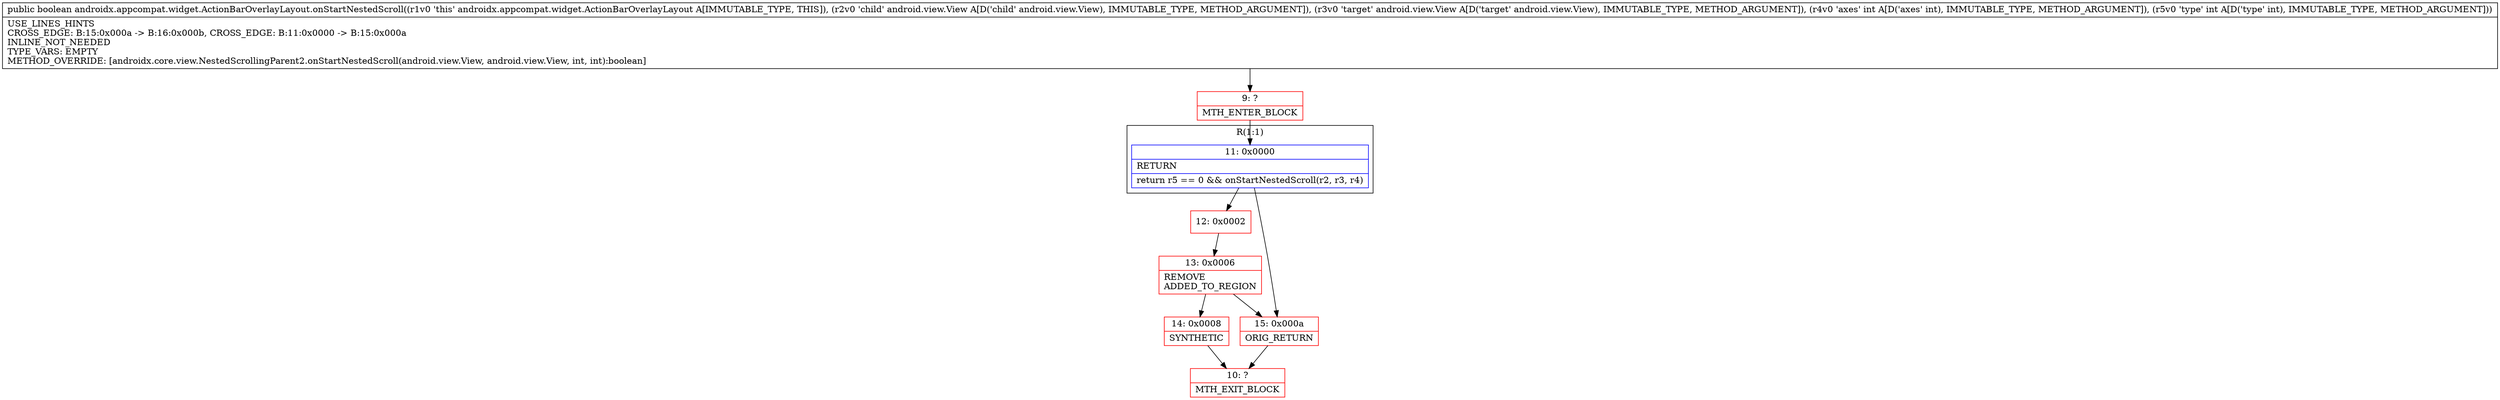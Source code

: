 digraph "CFG forandroidx.appcompat.widget.ActionBarOverlayLayout.onStartNestedScroll(Landroid\/view\/View;Landroid\/view\/View;II)Z" {
subgraph cluster_Region_789629911 {
label = "R(1:1)";
node [shape=record,color=blue];
Node_11 [shape=record,label="{11\:\ 0x0000|RETURN\l|return r5 == 0 && onStartNestedScroll(r2, r3, r4)\l}"];
}
Node_9 [shape=record,color=red,label="{9\:\ ?|MTH_ENTER_BLOCK\l}"];
Node_12 [shape=record,color=red,label="{12\:\ 0x0002}"];
Node_13 [shape=record,color=red,label="{13\:\ 0x0006|REMOVE\lADDED_TO_REGION\l}"];
Node_14 [shape=record,color=red,label="{14\:\ 0x0008|SYNTHETIC\l}"];
Node_10 [shape=record,color=red,label="{10\:\ ?|MTH_EXIT_BLOCK\l}"];
Node_15 [shape=record,color=red,label="{15\:\ 0x000a|ORIG_RETURN\l}"];
MethodNode[shape=record,label="{public boolean androidx.appcompat.widget.ActionBarOverlayLayout.onStartNestedScroll((r1v0 'this' androidx.appcompat.widget.ActionBarOverlayLayout A[IMMUTABLE_TYPE, THIS]), (r2v0 'child' android.view.View A[D('child' android.view.View), IMMUTABLE_TYPE, METHOD_ARGUMENT]), (r3v0 'target' android.view.View A[D('target' android.view.View), IMMUTABLE_TYPE, METHOD_ARGUMENT]), (r4v0 'axes' int A[D('axes' int), IMMUTABLE_TYPE, METHOD_ARGUMENT]), (r5v0 'type' int A[D('type' int), IMMUTABLE_TYPE, METHOD_ARGUMENT]))  | USE_LINES_HINTS\lCROSS_EDGE: B:15:0x000a \-\> B:16:0x000b, CROSS_EDGE: B:11:0x0000 \-\> B:15:0x000a\lINLINE_NOT_NEEDED\lTYPE_VARS: EMPTY\lMETHOD_OVERRIDE: [androidx.core.view.NestedScrollingParent2.onStartNestedScroll(android.view.View, android.view.View, int, int):boolean]\l}"];
MethodNode -> Node_9;Node_11 -> Node_12;
Node_11 -> Node_15;
Node_9 -> Node_11;
Node_12 -> Node_13;
Node_13 -> Node_14;
Node_13 -> Node_15;
Node_14 -> Node_10;
Node_15 -> Node_10;
}


